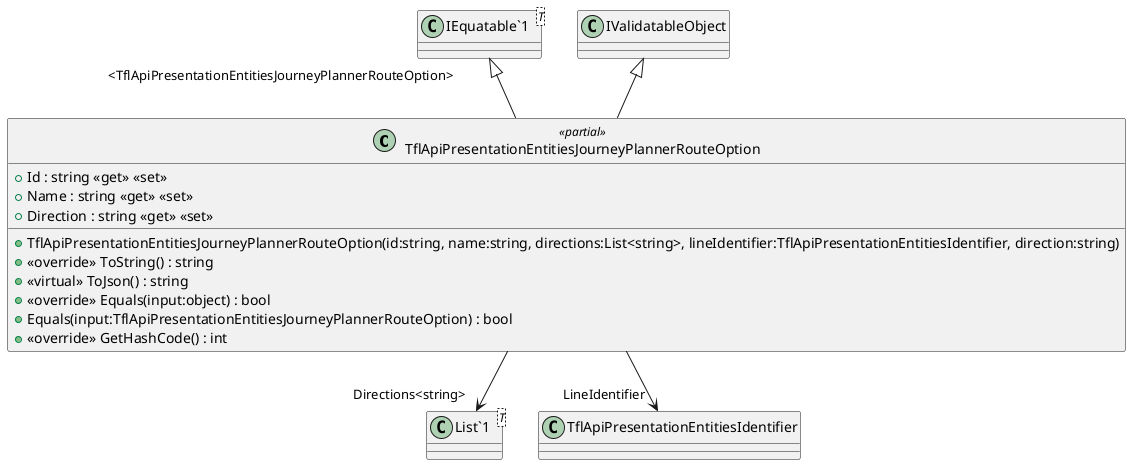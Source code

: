 @startuml
class TflApiPresentationEntitiesJourneyPlannerRouteOption <<partial>> {
    + TflApiPresentationEntitiesJourneyPlannerRouteOption(id:string, name:string, directions:List<string>, lineIdentifier:TflApiPresentationEntitiesIdentifier, direction:string)
    + Id : string <<get>> <<set>>
    + Name : string <<get>> <<set>>
    + Direction : string <<get>> <<set>>
    + <<override>> ToString() : string
    + <<virtual>> ToJson() : string
    + <<override>> Equals(input:object) : bool
    + Equals(input:TflApiPresentationEntitiesJourneyPlannerRouteOption) : bool
    + <<override>> GetHashCode() : int
}
class "IEquatable`1"<T> {
}
class "List`1"<T> {
}
"IEquatable`1" "<TflApiPresentationEntitiesJourneyPlannerRouteOption>" <|-- TflApiPresentationEntitiesJourneyPlannerRouteOption
IValidatableObject <|-- TflApiPresentationEntitiesJourneyPlannerRouteOption
TflApiPresentationEntitiesJourneyPlannerRouteOption --> "Directions<string>" "List`1"
TflApiPresentationEntitiesJourneyPlannerRouteOption --> "LineIdentifier" TflApiPresentationEntitiesIdentifier
@enduml
